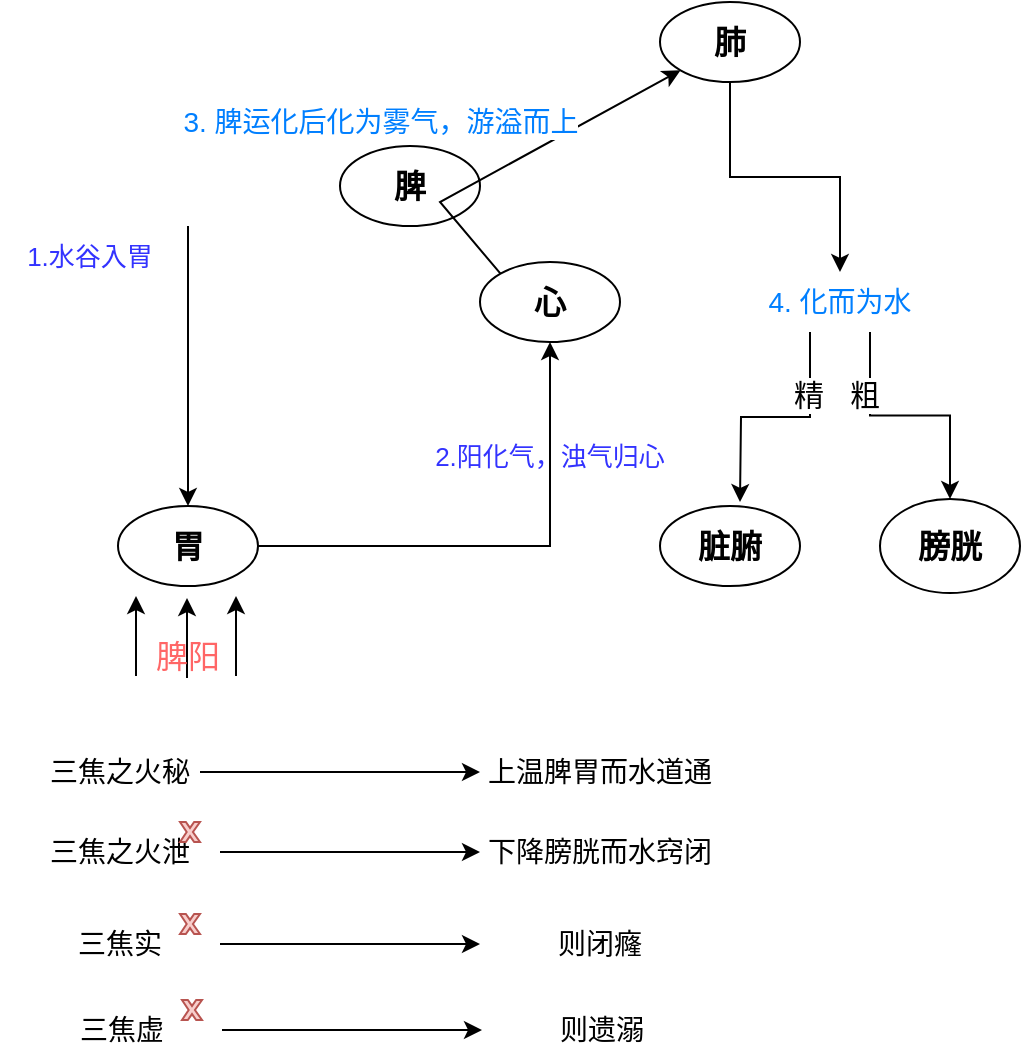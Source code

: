 <mxfile version="24.6.1" type="device">
  <diagram name="第 1 页" id="Bk86kTXQLJcc0MfS0U7-">
    <mxGraphModel dx="533" dy="626" grid="1" gridSize="10" guides="1" tooltips="1" connect="1" arrows="1" fold="1" page="1" pageScale="1" pageWidth="827" pageHeight="1169" math="0" shadow="0">
      <root>
        <mxCell id="0" />
        <mxCell id="1" parent="0" />
        <mxCell id="y_7EAWxaNsxT7kLtCPMc-17" value="脾" style="ellipse;whiteSpace=wrap;html=1;fontSize=16;fontStyle=1" vertex="1" parent="1">
          <mxGeometry x="250" y="102" width="70" height="40" as="geometry" />
        </mxCell>
        <mxCell id="y_7EAWxaNsxT7kLtCPMc-9" style="edgeStyle=orthogonalEdgeStyle;rounded=0;orthogonalLoop=1;jettySize=auto;html=1;exitX=1;exitY=0.5;exitDx=0;exitDy=0;entryX=0.5;entryY=1;entryDx=0;entryDy=0;" edge="1" parent="1" source="y_7EAWxaNsxT7kLtCPMc-1" target="y_7EAWxaNsxT7kLtCPMc-10">
          <mxGeometry relative="1" as="geometry">
            <mxPoint x="130" y="302" as="targetPoint" />
          </mxGeometry>
        </mxCell>
        <mxCell id="y_7EAWxaNsxT7kLtCPMc-1" value="胃" style="ellipse;whiteSpace=wrap;html=1;fontSize=16;fontStyle=1" vertex="1" parent="1">
          <mxGeometry x="139" y="282" width="70" height="40" as="geometry" />
        </mxCell>
        <mxCell id="y_7EAWxaNsxT7kLtCPMc-2" value="" style="endArrow=classic;html=1;rounded=0;entryX=0.5;entryY=0;entryDx=0;entryDy=0;" edge="1" parent="1" target="y_7EAWxaNsxT7kLtCPMc-1">
          <mxGeometry width="50" height="50" relative="1" as="geometry">
            <mxPoint x="174" y="142" as="sourcePoint" />
            <mxPoint x="199" y="162" as="targetPoint" />
          </mxGeometry>
        </mxCell>
        <mxCell id="y_7EAWxaNsxT7kLtCPMc-3" value="" style="endArrow=classic;html=1;rounded=0;" edge="1" parent="1">
          <mxGeometry width="50" height="50" relative="1" as="geometry">
            <mxPoint x="148" y="367" as="sourcePoint" />
            <mxPoint x="148" y="327" as="targetPoint" />
          </mxGeometry>
        </mxCell>
        <mxCell id="y_7EAWxaNsxT7kLtCPMc-4" value="" style="endArrow=classic;html=1;rounded=0;" edge="1" parent="1">
          <mxGeometry width="50" height="50" relative="1" as="geometry">
            <mxPoint x="173.5" y="368" as="sourcePoint" />
            <mxPoint x="173.5" y="328" as="targetPoint" />
          </mxGeometry>
        </mxCell>
        <mxCell id="y_7EAWxaNsxT7kLtCPMc-5" value="" style="endArrow=classic;html=1;rounded=0;" edge="1" parent="1">
          <mxGeometry width="50" height="50" relative="1" as="geometry">
            <mxPoint x="198" y="367" as="sourcePoint" />
            <mxPoint x="198" y="327" as="targetPoint" />
          </mxGeometry>
        </mxCell>
        <mxCell id="y_7EAWxaNsxT7kLtCPMc-6" value="脾阳" style="text;html=1;align=center;verticalAlign=middle;whiteSpace=wrap;rounded=0;fontSize=16;fontColor=#FF6666;" vertex="1" parent="1">
          <mxGeometry x="144" y="342" width="60" height="30" as="geometry" />
        </mxCell>
        <mxCell id="y_7EAWxaNsxT7kLtCPMc-7" value="1.水谷入胃" style="text;html=1;align=center;verticalAlign=middle;whiteSpace=wrap;rounded=0;fontSize=13;fontColor=#3333FF;fontStyle=0" vertex="1" parent="1">
          <mxGeometry x="80" y="142" width="90" height="30" as="geometry" />
        </mxCell>
        <mxCell id="y_7EAWxaNsxT7kLtCPMc-10" value="心" style="ellipse;whiteSpace=wrap;html=1;fontSize=16;fontStyle=1" vertex="1" parent="1">
          <mxGeometry x="320" y="160" width="70" height="40" as="geometry" />
        </mxCell>
        <mxCell id="y_7EAWxaNsxT7kLtCPMc-13" value="2.阳化气，浊气归心" style="text;html=1;align=center;verticalAlign=middle;whiteSpace=wrap;rounded=0;fontSize=13;fontColor=#3333FF;fontStyle=0" vertex="1" parent="1">
          <mxGeometry x="295" y="242" width="120" height="30" as="geometry" />
        </mxCell>
        <mxCell id="y_7EAWxaNsxT7kLtCPMc-21" style="edgeStyle=orthogonalEdgeStyle;rounded=0;orthogonalLoop=1;jettySize=auto;html=1;exitX=0.5;exitY=1;exitDx=0;exitDy=0;" edge="1" parent="1" source="y_7EAWxaNsxT7kLtCPMc-14" target="y_7EAWxaNsxT7kLtCPMc-24">
          <mxGeometry relative="1" as="geometry" />
        </mxCell>
        <mxCell id="y_7EAWxaNsxT7kLtCPMc-14" value="肺" style="ellipse;whiteSpace=wrap;html=1;fontSize=16;fontStyle=1" vertex="1" parent="1">
          <mxGeometry x="410" y="30" width="70" height="40" as="geometry" />
        </mxCell>
        <mxCell id="y_7EAWxaNsxT7kLtCPMc-18" value="" style="endArrow=classic;html=1;rounded=0;entryX=0;entryY=1;entryDx=0;entryDy=0;exitX=0;exitY=0;exitDx=0;exitDy=0;" edge="1" parent="1" source="y_7EAWxaNsxT7kLtCPMc-10" target="y_7EAWxaNsxT7kLtCPMc-14">
          <mxGeometry width="50" height="50" relative="1" as="geometry">
            <mxPoint x="290" y="170" as="sourcePoint" />
            <mxPoint x="340" y="120" as="targetPoint" />
            <Array as="points">
              <mxPoint x="300" y="130" />
            </Array>
          </mxGeometry>
        </mxCell>
        <mxCell id="y_7EAWxaNsxT7kLtCPMc-19" value="&lt;span style=&quot;color: rgb(0, 127, 255); font-size: 14px;&quot;&gt;3.&amp;nbsp;脾运化后化为雾气，游溢而上&lt;/span&gt;" style="edgeLabel;html=1;align=center;verticalAlign=middle;resizable=0;points=[];" vertex="1" connectable="0" parent="y_7EAWxaNsxT7kLtCPMc-18">
          <mxGeometry x="0.456" y="-1" relative="1" as="geometry">
            <mxPoint x="-107" y="1" as="offset" />
          </mxGeometry>
        </mxCell>
        <mxCell id="y_7EAWxaNsxT7kLtCPMc-20" value="脏腑" style="ellipse;whiteSpace=wrap;html=1;fontSize=16;fontStyle=1" vertex="1" parent="1">
          <mxGeometry x="410" y="282" width="70" height="40" as="geometry" />
        </mxCell>
        <mxCell id="y_7EAWxaNsxT7kLtCPMc-25" style="edgeStyle=orthogonalEdgeStyle;rounded=0;orthogonalLoop=1;jettySize=auto;html=1;exitX=0.25;exitY=1;exitDx=0;exitDy=0;" edge="1" parent="1" source="y_7EAWxaNsxT7kLtCPMc-24">
          <mxGeometry relative="1" as="geometry">
            <mxPoint x="450" y="280" as="targetPoint" />
          </mxGeometry>
        </mxCell>
        <mxCell id="y_7EAWxaNsxT7kLtCPMc-28" value="精" style="edgeLabel;html=1;align=center;verticalAlign=middle;resizable=0;points=[];fontSize=15;" vertex="1" connectable="0" parent="y_7EAWxaNsxT7kLtCPMc-25">
          <mxGeometry x="-0.491" y="-1" relative="1" as="geometry">
            <mxPoint as="offset" />
          </mxGeometry>
        </mxCell>
        <mxCell id="y_7EAWxaNsxT7kLtCPMc-27" style="edgeStyle=orthogonalEdgeStyle;rounded=0;orthogonalLoop=1;jettySize=auto;html=1;exitX=0.75;exitY=1;exitDx=0;exitDy=0;entryX=0.5;entryY=0;entryDx=0;entryDy=0;" edge="1" parent="1" source="y_7EAWxaNsxT7kLtCPMc-24" target="y_7EAWxaNsxT7kLtCPMc-26">
          <mxGeometry relative="1" as="geometry" />
        </mxCell>
        <mxCell id="y_7EAWxaNsxT7kLtCPMc-29" value="粗" style="edgeLabel;html=1;align=center;verticalAlign=middle;resizable=0;points=[];fontSize=15;" vertex="1" connectable="0" parent="y_7EAWxaNsxT7kLtCPMc-27">
          <mxGeometry x="-0.497" y="-3" relative="1" as="geometry">
            <mxPoint as="offset" />
          </mxGeometry>
        </mxCell>
        <mxCell id="y_7EAWxaNsxT7kLtCPMc-24" value="&lt;span style=&quot;color: rgb(0, 127, 255); font-size: 14px; text-wrap: nowrap; background-color: rgb(255, 255, 255);&quot;&gt;4.&amp;nbsp;化而为水&lt;/span&gt;" style="text;html=1;align=center;verticalAlign=middle;whiteSpace=wrap;rounded=0;" vertex="1" parent="1">
          <mxGeometry x="470" y="165" width="60" height="30" as="geometry" />
        </mxCell>
        <mxCell id="y_7EAWxaNsxT7kLtCPMc-26" value="膀胱" style="ellipse;whiteSpace=wrap;html=1;fontSize=16;fontStyle=1" vertex="1" parent="1">
          <mxGeometry x="520" y="278.5" width="70" height="47" as="geometry" />
        </mxCell>
        <mxCell id="y_7EAWxaNsxT7kLtCPMc-33" style="edgeStyle=orthogonalEdgeStyle;rounded=0;orthogonalLoop=1;jettySize=auto;html=1;exitX=1;exitY=0.5;exitDx=0;exitDy=0;" edge="1" parent="1" source="y_7EAWxaNsxT7kLtCPMc-31" target="y_7EAWxaNsxT7kLtCPMc-32">
          <mxGeometry relative="1" as="geometry" />
        </mxCell>
        <mxCell id="y_7EAWxaNsxT7kLtCPMc-31" value="三焦之火秘" style="text;html=1;align=center;verticalAlign=middle;whiteSpace=wrap;rounded=0;fontSize=14;" vertex="1" parent="1">
          <mxGeometry x="100" y="400" width="80" height="30" as="geometry" />
        </mxCell>
        <mxCell id="y_7EAWxaNsxT7kLtCPMc-32" value="上温脾胃而水道通" style="text;html=1;align=center;verticalAlign=middle;whiteSpace=wrap;rounded=0;fontSize=14;" vertex="1" parent="1">
          <mxGeometry x="320" y="400" width="120" height="30" as="geometry" />
        </mxCell>
        <mxCell id="y_7EAWxaNsxT7kLtCPMc-40" value="" style="group" vertex="1" connectable="0" parent="1">
          <mxGeometry x="90" y="440" width="350" height="30" as="geometry" />
        </mxCell>
        <mxCell id="y_7EAWxaNsxT7kLtCPMc-34" style="edgeStyle=orthogonalEdgeStyle;rounded=0;orthogonalLoop=1;jettySize=auto;html=1;exitX=1;exitY=0.5;exitDx=0;exitDy=0;" edge="1" parent="y_7EAWxaNsxT7kLtCPMc-40" source="y_7EAWxaNsxT7kLtCPMc-35" target="y_7EAWxaNsxT7kLtCPMc-36">
          <mxGeometry relative="1" as="geometry" />
        </mxCell>
        <mxCell id="y_7EAWxaNsxT7kLtCPMc-35" value="三焦之火泄" style="text;html=1;align=center;verticalAlign=middle;whiteSpace=wrap;rounded=0;fontSize=14;" vertex="1" parent="y_7EAWxaNsxT7kLtCPMc-40">
          <mxGeometry width="100" height="30" as="geometry" />
        </mxCell>
        <mxCell id="y_7EAWxaNsxT7kLtCPMc-36" value="下降膀胱而水窍闭" style="text;html=1;align=center;verticalAlign=middle;whiteSpace=wrap;rounded=0;fontSize=14;" vertex="1" parent="y_7EAWxaNsxT7kLtCPMc-40">
          <mxGeometry x="230" width="120" height="30" as="geometry" />
        </mxCell>
        <mxCell id="y_7EAWxaNsxT7kLtCPMc-38" value="" style="verticalLabelPosition=bottom;verticalAlign=top;html=1;shape=mxgraph.basic.x;fillColor=#f8cecc;strokeColor=#b85450;" vertex="1" parent="y_7EAWxaNsxT7kLtCPMc-40">
          <mxGeometry x="80" width="10" height="10" as="geometry" />
        </mxCell>
        <mxCell id="y_7EAWxaNsxT7kLtCPMc-41" value="" style="group" vertex="1" connectable="0" parent="1">
          <mxGeometry x="90" y="486" width="350" height="30" as="geometry" />
        </mxCell>
        <mxCell id="y_7EAWxaNsxT7kLtCPMc-42" style="edgeStyle=orthogonalEdgeStyle;rounded=0;orthogonalLoop=1;jettySize=auto;html=1;exitX=1;exitY=0.5;exitDx=0;exitDy=0;" edge="1" parent="y_7EAWxaNsxT7kLtCPMc-41" source="y_7EAWxaNsxT7kLtCPMc-43" target="y_7EAWxaNsxT7kLtCPMc-44">
          <mxGeometry relative="1" as="geometry" />
        </mxCell>
        <mxCell id="y_7EAWxaNsxT7kLtCPMc-43" value="三焦实" style="text;html=1;align=center;verticalAlign=middle;whiteSpace=wrap;rounded=0;fontSize=14;" vertex="1" parent="y_7EAWxaNsxT7kLtCPMc-41">
          <mxGeometry width="100" height="30" as="geometry" />
        </mxCell>
        <mxCell id="y_7EAWxaNsxT7kLtCPMc-44" value="则闭癃" style="text;html=1;align=center;verticalAlign=middle;whiteSpace=wrap;rounded=0;fontSize=14;" vertex="1" parent="y_7EAWxaNsxT7kLtCPMc-41">
          <mxGeometry x="230" width="120" height="30" as="geometry" />
        </mxCell>
        <mxCell id="y_7EAWxaNsxT7kLtCPMc-45" value="" style="verticalLabelPosition=bottom;verticalAlign=top;html=1;shape=mxgraph.basic.x;fillColor=#f8cecc;strokeColor=#b85450;" vertex="1" parent="y_7EAWxaNsxT7kLtCPMc-41">
          <mxGeometry x="80" width="10" height="10" as="geometry" />
        </mxCell>
        <mxCell id="y_7EAWxaNsxT7kLtCPMc-46" value="" style="group" vertex="1" connectable="0" parent="1">
          <mxGeometry x="91" y="529" width="350" height="30" as="geometry" />
        </mxCell>
        <mxCell id="y_7EAWxaNsxT7kLtCPMc-47" style="edgeStyle=orthogonalEdgeStyle;rounded=0;orthogonalLoop=1;jettySize=auto;html=1;exitX=1;exitY=0.5;exitDx=0;exitDy=0;" edge="1" parent="y_7EAWxaNsxT7kLtCPMc-46" source="y_7EAWxaNsxT7kLtCPMc-48" target="y_7EAWxaNsxT7kLtCPMc-49">
          <mxGeometry relative="1" as="geometry" />
        </mxCell>
        <mxCell id="y_7EAWxaNsxT7kLtCPMc-48" value="三焦虚" style="text;html=1;align=center;verticalAlign=middle;whiteSpace=wrap;rounded=0;fontSize=14;" vertex="1" parent="y_7EAWxaNsxT7kLtCPMc-46">
          <mxGeometry width="100" height="30" as="geometry" />
        </mxCell>
        <mxCell id="y_7EAWxaNsxT7kLtCPMc-49" value="则遗溺" style="text;html=1;align=center;verticalAlign=middle;whiteSpace=wrap;rounded=0;fontSize=14;" vertex="1" parent="y_7EAWxaNsxT7kLtCPMc-46">
          <mxGeometry x="230" width="120" height="30" as="geometry" />
        </mxCell>
        <mxCell id="y_7EAWxaNsxT7kLtCPMc-50" value="" style="verticalLabelPosition=bottom;verticalAlign=top;html=1;shape=mxgraph.basic.x;fillColor=#f8cecc;strokeColor=#b85450;" vertex="1" parent="y_7EAWxaNsxT7kLtCPMc-46">
          <mxGeometry x="80" width="10" height="10" as="geometry" />
        </mxCell>
      </root>
    </mxGraphModel>
  </diagram>
</mxfile>
